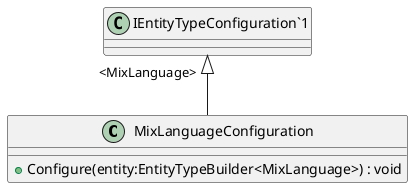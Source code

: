 @startuml
class MixLanguageConfiguration {
    + Configure(entity:EntityTypeBuilder<MixLanguage>) : void
}
"IEntityTypeConfiguration`1" "<MixLanguage>" <|-- MixLanguageConfiguration
@enduml
